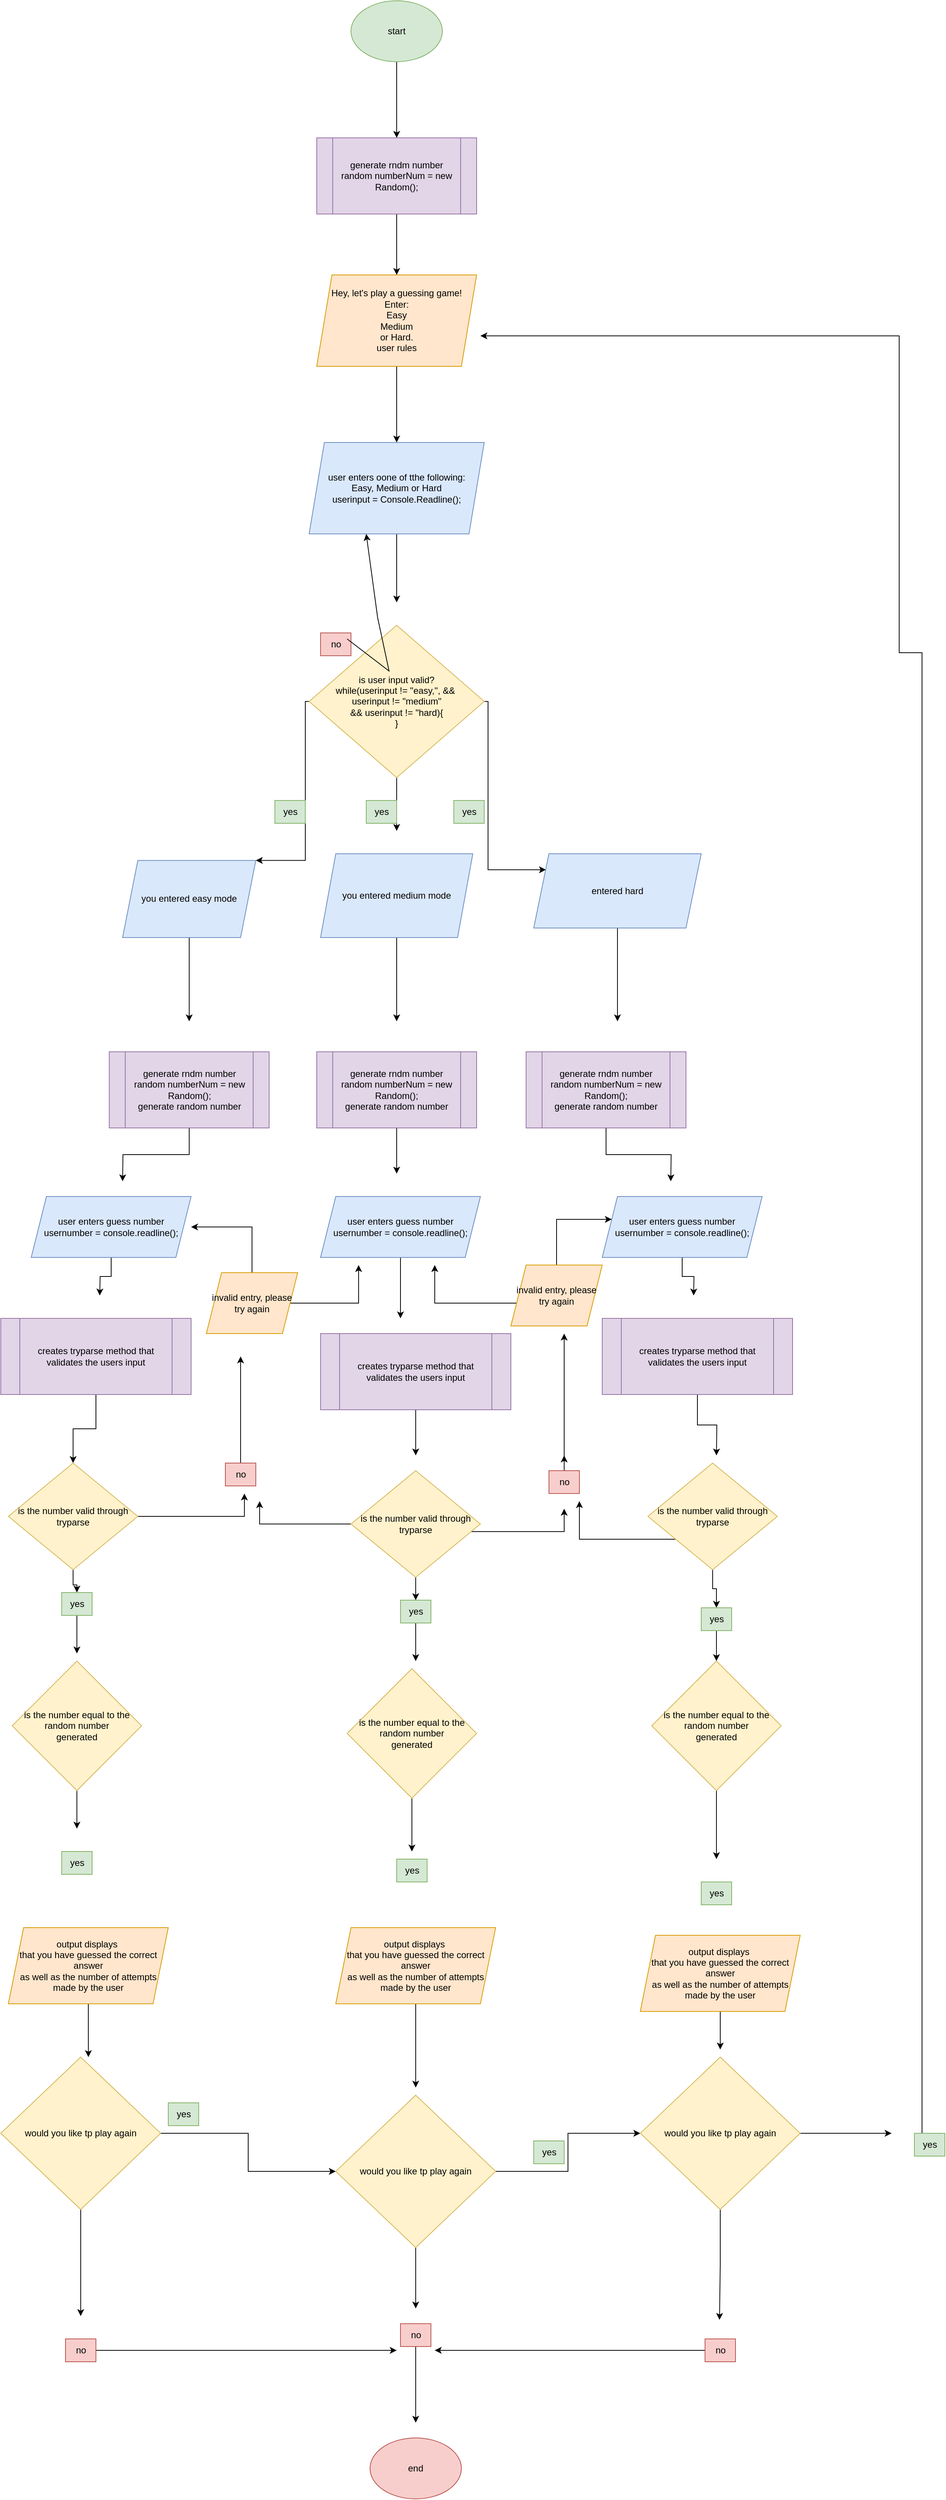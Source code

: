 <mxfile version="20.3.2" type="device"><diagram id="kUV5LCILWzMP7gLImjT4" name="Page-1"><mxGraphModel dx="1879" dy="773" grid="1" gridSize="10" guides="1" tooltips="1" connect="1" arrows="1" fold="1" page="1" pageScale="1" pageWidth="850" pageHeight="1100" math="0" shadow="0"><root><mxCell id="0"/><mxCell id="1" parent="0"/><mxCell id="8AYLfQ9THZThSBs7QjXB-3" value="" style="edgeStyle=orthogonalEdgeStyle;rounded=0;orthogonalLoop=1;jettySize=auto;html=1;" edge="1" parent="1" source="8AYLfQ9THZThSBs7QjXB-1" target="8AYLfQ9THZThSBs7QjXB-2"><mxGeometry relative="1" as="geometry"/></mxCell><mxCell id="8AYLfQ9THZThSBs7QjXB-1" value="start" style="ellipse;whiteSpace=wrap;html=1;fillColor=#d5e8d4;strokeColor=#82b366;" vertex="1" parent="1"><mxGeometry x="360" y="100" width="120" height="80" as="geometry"/></mxCell><mxCell id="8AYLfQ9THZThSBs7QjXB-5" value="" style="edgeStyle=orthogonalEdgeStyle;rounded=0;orthogonalLoop=1;jettySize=auto;html=1;" edge="1" parent="1" source="8AYLfQ9THZThSBs7QjXB-2" target="8AYLfQ9THZThSBs7QjXB-4"><mxGeometry relative="1" as="geometry"/></mxCell><mxCell id="8AYLfQ9THZThSBs7QjXB-2" value="generate rndm number&lt;br&gt;random numberNum = new&lt;br&gt;Random();" style="shape=process;whiteSpace=wrap;html=1;backgroundOutline=1;fillColor=#e1d5e7;strokeColor=#9673a6;" vertex="1" parent="1"><mxGeometry x="315" y="280" width="210" height="100" as="geometry"/></mxCell><mxCell id="8AYLfQ9THZThSBs7QjXB-7" value="" style="edgeStyle=orthogonalEdgeStyle;rounded=0;orthogonalLoop=1;jettySize=auto;html=1;" edge="1" parent="1" source="8AYLfQ9THZThSBs7QjXB-4" target="8AYLfQ9THZThSBs7QjXB-6"><mxGeometry relative="1" as="geometry"/></mxCell><mxCell id="8AYLfQ9THZThSBs7QjXB-4" value="Hey, let's play a guessing game!&lt;br&gt;Enter:&lt;br&gt;Easy&lt;br&gt;Medium&lt;br&gt;or Hard.&lt;br&gt;user rules" style="shape=parallelogram;perimeter=parallelogramPerimeter;whiteSpace=wrap;html=1;fixedSize=1;fillColor=#ffe6cc;strokeColor=#d79b00;" vertex="1" parent="1"><mxGeometry x="315" y="460" width="210" height="120" as="geometry"/></mxCell><mxCell id="8AYLfQ9THZThSBs7QjXB-9" style="edgeStyle=orthogonalEdgeStyle;rounded=0;orthogonalLoop=1;jettySize=auto;html=1;" edge="1" parent="1" source="8AYLfQ9THZThSBs7QjXB-6"><mxGeometry relative="1" as="geometry"><mxPoint x="420" y="890" as="targetPoint"/></mxGeometry></mxCell><mxCell id="8AYLfQ9THZThSBs7QjXB-6" value="user enters oone of tthe following: &lt;br&gt;Easy, Medium or Hard&lt;br&gt;userinput = Console.Readline();" style="shape=parallelogram;perimeter=parallelogramPerimeter;whiteSpace=wrap;html=1;fixedSize=1;fillColor=#dae8fc;strokeColor=#6c8ebf;" vertex="1" parent="1"><mxGeometry x="305" y="680" width="230" height="120" as="geometry"/></mxCell><mxCell id="8AYLfQ9THZThSBs7QjXB-13" style="edgeStyle=orthogonalEdgeStyle;rounded=0;orthogonalLoop=1;jettySize=auto;html=1;entryX=1;entryY=0;entryDx=0;entryDy=0;" edge="1" parent="1" source="8AYLfQ9THZThSBs7QjXB-8" target="8AYLfQ9THZThSBs7QjXB-10"><mxGeometry relative="1" as="geometry"><Array as="points"><mxPoint x="300" y="1020"/><mxPoint x="300" y="1229"/></Array></mxGeometry></mxCell><mxCell id="8AYLfQ9THZThSBs7QjXB-14" style="edgeStyle=orthogonalEdgeStyle;rounded=0;orthogonalLoop=1;jettySize=auto;html=1;entryX=0.073;entryY=0.215;entryDx=0;entryDy=0;entryPerimeter=0;" edge="1" parent="1" source="8AYLfQ9THZThSBs7QjXB-8" target="8AYLfQ9THZThSBs7QjXB-12"><mxGeometry relative="1" as="geometry"><Array as="points"><mxPoint x="540" y="1020"/><mxPoint x="540" y="1241"/></Array></mxGeometry></mxCell><mxCell id="8AYLfQ9THZThSBs7QjXB-15" style="edgeStyle=orthogonalEdgeStyle;rounded=0;orthogonalLoop=1;jettySize=auto;html=1;" edge="1" parent="1" source="8AYLfQ9THZThSBs7QjXB-8"><mxGeometry relative="1" as="geometry"><mxPoint x="420" y="1190" as="targetPoint"/></mxGeometry></mxCell><mxCell id="8AYLfQ9THZThSBs7QjXB-8" value="is user input valid?&lt;br&gt;while(userinput != &quot;easy,&quot;, &amp;amp;&amp;amp;&amp;nbsp;&lt;br&gt;userinput != &quot;medium&quot;&lt;br&gt;&amp;amp;&amp;amp; userinput != &quot;hard){&lt;br&gt;}" style="rhombus;whiteSpace=wrap;html=1;fillColor=#fff2cc;strokeColor=#d6b656;" vertex="1" parent="1"><mxGeometry x="305" y="920" width="230" height="200" as="geometry"/></mxCell><mxCell id="8AYLfQ9THZThSBs7QjXB-26" style="edgeStyle=orthogonalEdgeStyle;rounded=0;orthogonalLoop=1;jettySize=auto;html=1;" edge="1" parent="1" source="8AYLfQ9THZThSBs7QjXB-10"><mxGeometry relative="1" as="geometry"><mxPoint x="147.5" y="1440" as="targetPoint"/></mxGeometry></mxCell><mxCell id="8AYLfQ9THZThSBs7QjXB-10" value="you entered easy mode" style="shape=parallelogram;perimeter=parallelogramPerimeter;whiteSpace=wrap;html=1;fixedSize=1;fillColor=#dae8fc;strokeColor=#6c8ebf;" vertex="1" parent="1"><mxGeometry x="60" y="1228.75" width="175" height="101.25" as="geometry"/></mxCell><mxCell id="8AYLfQ9THZThSBs7QjXB-28" style="edgeStyle=orthogonalEdgeStyle;rounded=0;orthogonalLoop=1;jettySize=auto;html=1;" edge="1" parent="1" source="8AYLfQ9THZThSBs7QjXB-11"><mxGeometry relative="1" as="geometry"><mxPoint x="420" y="1440" as="targetPoint"/></mxGeometry></mxCell><mxCell id="8AYLfQ9THZThSBs7QjXB-11" value="you entered medium mode" style="shape=parallelogram;perimeter=parallelogramPerimeter;whiteSpace=wrap;html=1;fixedSize=1;fillColor=#dae8fc;strokeColor=#6c8ebf;" vertex="1" parent="1"><mxGeometry x="320" y="1220" width="200" height="110" as="geometry"/></mxCell><mxCell id="8AYLfQ9THZThSBs7QjXB-30" style="edgeStyle=orthogonalEdgeStyle;rounded=0;orthogonalLoop=1;jettySize=auto;html=1;" edge="1" parent="1" source="8AYLfQ9THZThSBs7QjXB-12"><mxGeometry relative="1" as="geometry"><mxPoint x="710" y="1440" as="targetPoint"/></mxGeometry></mxCell><mxCell id="8AYLfQ9THZThSBs7QjXB-12" value="entered hard" style="shape=parallelogram;perimeter=parallelogramPerimeter;whiteSpace=wrap;html=1;fixedSize=1;fillColor=#dae8fc;strokeColor=#6c8ebf;" vertex="1" parent="1"><mxGeometry x="600" y="1220" width="220" height="97.5" as="geometry"/></mxCell><mxCell id="8AYLfQ9THZThSBs7QjXB-16" value="yes" style="text;html=1;align=center;verticalAlign=middle;resizable=0;points=[];autosize=1;strokeColor=#82b366;fillColor=#d5e8d4;" vertex="1" parent="1"><mxGeometry x="260" y="1150" width="40" height="30" as="geometry"/></mxCell><mxCell id="8AYLfQ9THZThSBs7QjXB-18" value="yes" style="text;html=1;align=center;verticalAlign=middle;resizable=0;points=[];autosize=1;strokeColor=#82b366;fillColor=#d5e8d4;" vertex="1" parent="1"><mxGeometry x="380" y="1150" width="40" height="30" as="geometry"/></mxCell><mxCell id="8AYLfQ9THZThSBs7QjXB-22" value="yes" style="text;html=1;align=center;verticalAlign=middle;resizable=0;points=[];autosize=1;strokeColor=#82b366;fillColor=#d5e8d4;" vertex="1" parent="1"><mxGeometry x="495" y="1150" width="40" height="30" as="geometry"/></mxCell><mxCell id="8AYLfQ9THZThSBs7QjXB-23" value="no" style="text;html=1;align=center;verticalAlign=middle;resizable=0;points=[];autosize=1;strokeColor=#b85450;fillColor=#f8cecc;" vertex="1" parent="1"><mxGeometry x="320" y="930" width="40" height="30" as="geometry"/></mxCell><mxCell id="8AYLfQ9THZThSBs7QjXB-24" value="" style="endArrow=classic;html=1;rounded=0;exitX=0.875;exitY=0.267;exitDx=0;exitDy=0;exitPerimeter=0;" edge="1" parent="1" source="8AYLfQ9THZThSBs7QjXB-23"><mxGeometry width="50" height="50" relative="1" as="geometry"><mxPoint x="380" y="920" as="sourcePoint"/><mxPoint x="380" y="800" as="targetPoint"/><Array as="points"><mxPoint x="410" y="980"/><mxPoint x="395" y="910"/></Array></mxGeometry></mxCell><mxCell id="8AYLfQ9THZThSBs7QjXB-32" style="edgeStyle=orthogonalEdgeStyle;rounded=0;orthogonalLoop=1;jettySize=auto;html=1;" edge="1" parent="1" source="8AYLfQ9THZThSBs7QjXB-25"><mxGeometry relative="1" as="geometry"><mxPoint x="60" y="1650" as="targetPoint"/></mxGeometry></mxCell><mxCell id="8AYLfQ9THZThSBs7QjXB-25" value="generate rndm number&lt;br&gt;random numberNum = new&lt;br&gt;Random();&lt;br&gt;generate random number" style="shape=process;whiteSpace=wrap;html=1;backgroundOutline=1;fillColor=#e1d5e7;strokeColor=#9673a6;" vertex="1" parent="1"><mxGeometry x="42.5" y="1480" width="210" height="100" as="geometry"/></mxCell><mxCell id="8AYLfQ9THZThSBs7QjXB-34" style="edgeStyle=orthogonalEdgeStyle;rounded=0;orthogonalLoop=1;jettySize=auto;html=1;" edge="1" parent="1" source="8AYLfQ9THZThSBs7QjXB-27"><mxGeometry relative="1" as="geometry"><mxPoint x="420" y="1640" as="targetPoint"/></mxGeometry></mxCell><mxCell id="8AYLfQ9THZThSBs7QjXB-27" value="generate rndm number&lt;br&gt;random numberNum = new&lt;br&gt;Random();&lt;br&gt;generate random number" style="shape=process;whiteSpace=wrap;html=1;backgroundOutline=1;fillColor=#e1d5e7;strokeColor=#9673a6;" vertex="1" parent="1"><mxGeometry x="315" y="1480" width="210" height="100" as="geometry"/></mxCell><mxCell id="8AYLfQ9THZThSBs7QjXB-36" style="edgeStyle=orthogonalEdgeStyle;rounded=0;orthogonalLoop=1;jettySize=auto;html=1;" edge="1" parent="1" source="8AYLfQ9THZThSBs7QjXB-29"><mxGeometry relative="1" as="geometry"><mxPoint x="780" y="1650" as="targetPoint"/></mxGeometry></mxCell><mxCell id="8AYLfQ9THZThSBs7QjXB-29" value="generate rndm number&lt;br&gt;random numberNum = new&lt;br&gt;Random();&lt;br&gt;generate random number" style="shape=process;whiteSpace=wrap;html=1;backgroundOutline=1;fillColor=#e1d5e7;strokeColor=#9673a6;" vertex="1" parent="1"><mxGeometry x="590" y="1480" width="210" height="100" as="geometry"/></mxCell><mxCell id="8AYLfQ9THZThSBs7QjXB-38" style="edgeStyle=orthogonalEdgeStyle;rounded=0;orthogonalLoop=1;jettySize=auto;html=1;" edge="1" parent="1" source="8AYLfQ9THZThSBs7QjXB-31"><mxGeometry relative="1" as="geometry"><mxPoint x="30" y="1800" as="targetPoint"/></mxGeometry></mxCell><mxCell id="8AYLfQ9THZThSBs7QjXB-31" value="user enters guess number&lt;br&gt;usernumber = console.readline();" style="shape=parallelogram;perimeter=parallelogramPerimeter;whiteSpace=wrap;html=1;fixedSize=1;fillColor=#dae8fc;strokeColor=#6c8ebf;" vertex="1" parent="1"><mxGeometry x="-60" y="1670" width="210" height="80" as="geometry"/></mxCell><mxCell id="8AYLfQ9THZThSBs7QjXB-40" style="edgeStyle=orthogonalEdgeStyle;rounded=0;orthogonalLoop=1;jettySize=auto;html=1;" edge="1" parent="1" source="8AYLfQ9THZThSBs7QjXB-33"><mxGeometry relative="1" as="geometry"><mxPoint x="425" y="1830" as="targetPoint"/></mxGeometry></mxCell><mxCell id="8AYLfQ9THZThSBs7QjXB-33" value="user enters guess number&lt;br&gt;usernumber = console.readline();" style="shape=parallelogram;perimeter=parallelogramPerimeter;whiteSpace=wrap;html=1;fixedSize=1;fillColor=#dae8fc;strokeColor=#6c8ebf;" vertex="1" parent="1"><mxGeometry x="320" y="1670" width="210" height="80" as="geometry"/></mxCell><mxCell id="8AYLfQ9THZThSBs7QjXB-42" style="edgeStyle=orthogonalEdgeStyle;rounded=0;orthogonalLoop=1;jettySize=auto;html=1;" edge="1" parent="1" source="8AYLfQ9THZThSBs7QjXB-35"><mxGeometry relative="1" as="geometry"><mxPoint x="810" y="1800" as="targetPoint"/></mxGeometry></mxCell><mxCell id="8AYLfQ9THZThSBs7QjXB-35" value="user enters guess number&lt;br&gt;usernumber = console.readline();" style="shape=parallelogram;perimeter=parallelogramPerimeter;whiteSpace=wrap;html=1;fixedSize=1;fillColor=#dae8fc;strokeColor=#6c8ebf;" vertex="1" parent="1"><mxGeometry x="690" y="1670" width="210" height="80" as="geometry"/></mxCell><mxCell id="8AYLfQ9THZThSBs7QjXB-46" style="edgeStyle=orthogonalEdgeStyle;rounded=0;orthogonalLoop=1;jettySize=auto;html=1;" edge="1" parent="1" source="8AYLfQ9THZThSBs7QjXB-37" target="8AYLfQ9THZThSBs7QjXB-43"><mxGeometry relative="1" as="geometry"/></mxCell><mxCell id="8AYLfQ9THZThSBs7QjXB-37" value="creates tryparse method that validates the users input" style="shape=process;whiteSpace=wrap;html=1;backgroundOutline=1;fillColor=#e1d5e7;strokeColor=#9673a6;" vertex="1" parent="1"><mxGeometry x="-100" y="1830" width="250" height="100" as="geometry"/></mxCell><mxCell id="8AYLfQ9THZThSBs7QjXB-47" style="edgeStyle=orthogonalEdgeStyle;rounded=0;orthogonalLoop=1;jettySize=auto;html=1;" edge="1" parent="1" source="8AYLfQ9THZThSBs7QjXB-39"><mxGeometry relative="1" as="geometry"><mxPoint x="445" y="2010" as="targetPoint"/></mxGeometry></mxCell><mxCell id="8AYLfQ9THZThSBs7QjXB-39" value="creates tryparse method that validates the users input" style="shape=process;whiteSpace=wrap;html=1;backgroundOutline=1;fillColor=#e1d5e7;strokeColor=#9673a6;" vertex="1" parent="1"><mxGeometry x="320" y="1850" width="250" height="100" as="geometry"/></mxCell><mxCell id="8AYLfQ9THZThSBs7QjXB-48" style="edgeStyle=orthogonalEdgeStyle;rounded=0;orthogonalLoop=1;jettySize=auto;html=1;" edge="1" parent="1" source="8AYLfQ9THZThSBs7QjXB-41"><mxGeometry relative="1" as="geometry"><mxPoint x="840" y="2010" as="targetPoint"/></mxGeometry></mxCell><mxCell id="8AYLfQ9THZThSBs7QjXB-41" value="creates tryparse method that validates the users input" style="shape=process;whiteSpace=wrap;html=1;backgroundOutline=1;fillColor=#e1d5e7;strokeColor=#9673a6;" vertex="1" parent="1"><mxGeometry x="690" y="1830" width="250" height="100" as="geometry"/></mxCell><mxCell id="8AYLfQ9THZThSBs7QjXB-53" value="" style="edgeStyle=orthogonalEdgeStyle;rounded=0;orthogonalLoop=1;jettySize=auto;html=1;" edge="1" parent="1" source="8AYLfQ9THZThSBs7QjXB-43" target="8AYLfQ9THZThSBs7QjXB-50"><mxGeometry relative="1" as="geometry"/></mxCell><mxCell id="8AYLfQ9THZThSBs7QjXB-58" style="edgeStyle=orthogonalEdgeStyle;rounded=0;orthogonalLoop=1;jettySize=auto;html=1;" edge="1" parent="1" source="8AYLfQ9THZThSBs7QjXB-43"><mxGeometry relative="1" as="geometry"><mxPoint x="220" y="2060" as="targetPoint"/><Array as="points"><mxPoint x="220" y="2090"/></Array></mxGeometry></mxCell><mxCell id="8AYLfQ9THZThSBs7QjXB-43" value="is the number valid through tryparse" style="rhombus;whiteSpace=wrap;html=1;fillColor=#fff2cc;strokeColor=#d6b656;" vertex="1" parent="1"><mxGeometry x="-90" y="2020" width="170" height="140" as="geometry"/></mxCell><mxCell id="8AYLfQ9THZThSBs7QjXB-54" value="" style="edgeStyle=orthogonalEdgeStyle;rounded=0;orthogonalLoop=1;jettySize=auto;html=1;" edge="1" parent="1" source="8AYLfQ9THZThSBs7QjXB-44" target="8AYLfQ9THZThSBs7QjXB-51"><mxGeometry relative="1" as="geometry"/></mxCell><mxCell id="8AYLfQ9THZThSBs7QjXB-60" style="edgeStyle=orthogonalEdgeStyle;rounded=0;orthogonalLoop=1;jettySize=auto;html=1;" edge="1" parent="1" source="8AYLfQ9THZThSBs7QjXB-44"><mxGeometry relative="1" as="geometry"><mxPoint x="240" y="2070" as="targetPoint"/><Array as="points"><mxPoint x="240" y="2100"/></Array></mxGeometry></mxCell><mxCell id="8AYLfQ9THZThSBs7QjXB-61" style="edgeStyle=orthogonalEdgeStyle;rounded=0;orthogonalLoop=1;jettySize=auto;html=1;" edge="1" parent="1" source="8AYLfQ9THZThSBs7QjXB-44"><mxGeometry relative="1" as="geometry"><mxPoint x="640" y="2080" as="targetPoint"/><Array as="points"><mxPoint x="640" y="2110"/></Array></mxGeometry></mxCell><mxCell id="8AYLfQ9THZThSBs7QjXB-44" value="is the number valid through tryparse" style="rhombus;whiteSpace=wrap;html=1;fillColor=#fff2cc;strokeColor=#d6b656;" vertex="1" parent="1"><mxGeometry x="360" y="2030" width="170" height="140" as="geometry"/></mxCell><mxCell id="8AYLfQ9THZThSBs7QjXB-55" value="" style="edgeStyle=orthogonalEdgeStyle;rounded=0;orthogonalLoop=1;jettySize=auto;html=1;" edge="1" parent="1" source="8AYLfQ9THZThSBs7QjXB-45" target="8AYLfQ9THZThSBs7QjXB-52"><mxGeometry relative="1" as="geometry"/></mxCell><mxCell id="8AYLfQ9THZThSBs7QjXB-59" style="edgeStyle=orthogonalEdgeStyle;rounded=0;orthogonalLoop=1;jettySize=auto;html=1;" edge="1" parent="1" source="8AYLfQ9THZThSBs7QjXB-45"><mxGeometry relative="1" as="geometry"><mxPoint x="660" y="2070" as="targetPoint"/><Array as="points"><mxPoint x="660" y="2120"/></Array></mxGeometry></mxCell><mxCell id="8AYLfQ9THZThSBs7QjXB-45" value="is the number valid through tryparse" style="rhombus;whiteSpace=wrap;html=1;fillColor=#fff2cc;strokeColor=#d6b656;" vertex="1" parent="1"><mxGeometry x="750" y="2020" width="170" height="140" as="geometry"/></mxCell><mxCell id="8AYLfQ9THZThSBs7QjXB-80" style="edgeStyle=orthogonalEdgeStyle;rounded=0;orthogonalLoop=1;jettySize=auto;html=1;" edge="1" parent="1" source="8AYLfQ9THZThSBs7QjXB-50"><mxGeometry relative="1" as="geometry"><mxPoint y="2270" as="targetPoint"/></mxGeometry></mxCell><mxCell id="8AYLfQ9THZThSBs7QjXB-50" value="yes" style="text;html=1;align=center;verticalAlign=middle;resizable=0;points=[];autosize=1;strokeColor=#82b366;fillColor=#d5e8d4;" vertex="1" parent="1"><mxGeometry x="-20" y="2190" width="40" height="30" as="geometry"/></mxCell><mxCell id="8AYLfQ9THZThSBs7QjXB-79" style="edgeStyle=orthogonalEdgeStyle;rounded=0;orthogonalLoop=1;jettySize=auto;html=1;" edge="1" parent="1" source="8AYLfQ9THZThSBs7QjXB-51"><mxGeometry relative="1" as="geometry"><mxPoint x="445" y="2280" as="targetPoint"/></mxGeometry></mxCell><mxCell id="8AYLfQ9THZThSBs7QjXB-51" value="yes" style="text;html=1;align=center;verticalAlign=middle;resizable=0;points=[];autosize=1;strokeColor=#82b366;fillColor=#d5e8d4;" vertex="1" parent="1"><mxGeometry x="425" y="2200" width="40" height="30" as="geometry"/></mxCell><mxCell id="8AYLfQ9THZThSBs7QjXB-81" style="edgeStyle=orthogonalEdgeStyle;rounded=0;orthogonalLoop=1;jettySize=auto;html=1;entryX=0.5;entryY=0;entryDx=0;entryDy=0;" edge="1" parent="1" source="8AYLfQ9THZThSBs7QjXB-52" target="8AYLfQ9THZThSBs7QjXB-78"><mxGeometry relative="1" as="geometry"/></mxCell><mxCell id="8AYLfQ9THZThSBs7QjXB-52" value="yes" style="text;html=1;align=center;verticalAlign=middle;resizable=0;points=[];autosize=1;strokeColor=#82b366;fillColor=#d5e8d4;" vertex="1" parent="1"><mxGeometry x="820" y="2210" width="40" height="30" as="geometry"/></mxCell><mxCell id="8AYLfQ9THZThSBs7QjXB-70" style="edgeStyle=orthogonalEdgeStyle;rounded=0;orthogonalLoop=1;jettySize=auto;html=1;" edge="1" parent="1" source="8AYLfQ9THZThSBs7QjXB-56"><mxGeometry relative="1" as="geometry"><mxPoint x="215" y="1880" as="targetPoint"/></mxGeometry></mxCell><mxCell id="8AYLfQ9THZThSBs7QjXB-56" value="no" style="text;html=1;align=center;verticalAlign=middle;resizable=0;points=[];autosize=1;strokeColor=#b85450;fillColor=#f8cecc;" vertex="1" parent="1"><mxGeometry x="195" y="2020" width="40" height="30" as="geometry"/></mxCell><mxCell id="8AYLfQ9THZThSBs7QjXB-63" style="edgeStyle=orthogonalEdgeStyle;rounded=0;orthogonalLoop=1;jettySize=auto;html=1;" edge="1" parent="1" source="8AYLfQ9THZThSBs7QjXB-57"><mxGeometry relative="1" as="geometry"><mxPoint x="640" y="2010" as="targetPoint"/></mxGeometry></mxCell><mxCell id="8AYLfQ9THZThSBs7QjXB-68" style="edgeStyle=orthogonalEdgeStyle;rounded=0;orthogonalLoop=1;jettySize=auto;html=1;" edge="1" parent="1" source="8AYLfQ9THZThSBs7QjXB-57"><mxGeometry relative="1" as="geometry"><mxPoint x="640" y="1850" as="targetPoint"/></mxGeometry></mxCell><mxCell id="8AYLfQ9THZThSBs7QjXB-57" value="no" style="text;html=1;align=center;verticalAlign=middle;resizable=0;points=[];autosize=1;strokeColor=#b85450;fillColor=#f8cecc;" vertex="1" parent="1"><mxGeometry x="620" y="2030" width="40" height="30" as="geometry"/></mxCell><mxCell id="8AYLfQ9THZThSBs7QjXB-71" style="edgeStyle=orthogonalEdgeStyle;rounded=0;orthogonalLoop=1;jettySize=auto;html=1;entryX=1;entryY=0.5;entryDx=0;entryDy=0;entryPerimeter=0;" edge="1" parent="1" source="8AYLfQ9THZThSBs7QjXB-65" target="8AYLfQ9THZThSBs7QjXB-31"><mxGeometry relative="1" as="geometry"><mxPoint x="230" y="1710" as="targetPoint"/><Array as="points"><mxPoint x="230" y="1710"/></Array></mxGeometry></mxCell><mxCell id="8AYLfQ9THZThSBs7QjXB-73" style="edgeStyle=orthogonalEdgeStyle;rounded=0;orthogonalLoop=1;jettySize=auto;html=1;" edge="1" parent="1" source="8AYLfQ9THZThSBs7QjXB-65"><mxGeometry relative="1" as="geometry"><mxPoint x="370" y="1760" as="targetPoint"/><Array as="points"><mxPoint x="370" y="1810"/></Array></mxGeometry></mxCell><mxCell id="8AYLfQ9THZThSBs7QjXB-65" value="invalid entry, please try again" style="shape=parallelogram;perimeter=parallelogramPerimeter;whiteSpace=wrap;html=1;fixedSize=1;fillColor=#ffe6cc;strokeColor=#d79b00;" vertex="1" parent="1"><mxGeometry x="170" y="1770" width="120" height="80" as="geometry"/></mxCell><mxCell id="8AYLfQ9THZThSBs7QjXB-74" style="edgeStyle=orthogonalEdgeStyle;rounded=0;orthogonalLoop=1;jettySize=auto;html=1;" edge="1" parent="1" source="8AYLfQ9THZThSBs7QjXB-67"><mxGeometry relative="1" as="geometry"><mxPoint x="470" y="1760" as="targetPoint"/><Array as="points"><mxPoint x="470" y="1810"/></Array></mxGeometry></mxCell><mxCell id="8AYLfQ9THZThSBs7QjXB-75" style="edgeStyle=orthogonalEdgeStyle;rounded=0;orthogonalLoop=1;jettySize=auto;html=1;" edge="1" parent="1" source="8AYLfQ9THZThSBs7QjXB-67" target="8AYLfQ9THZThSBs7QjXB-35"><mxGeometry relative="1" as="geometry"><mxPoint x="630" y="1700" as="targetPoint"/><Array as="points"><mxPoint x="630" y="1700"/></Array></mxGeometry></mxCell><mxCell id="8AYLfQ9THZThSBs7QjXB-67" value="invalid entry, please try again" style="shape=parallelogram;perimeter=parallelogramPerimeter;whiteSpace=wrap;html=1;fixedSize=1;fillColor=#ffe6cc;strokeColor=#d79b00;" vertex="1" parent="1"><mxGeometry x="570" y="1760" width="120" height="80" as="geometry"/></mxCell><mxCell id="8AYLfQ9THZThSBs7QjXB-92" style="edgeStyle=orthogonalEdgeStyle;rounded=0;orthogonalLoop=1;jettySize=auto;html=1;" edge="1" parent="1" source="8AYLfQ9THZThSBs7QjXB-76"><mxGeometry relative="1" as="geometry"><mxPoint y="2500" as="targetPoint"/></mxGeometry></mxCell><mxCell id="8AYLfQ9THZThSBs7QjXB-76" value="is the number equal to the random number&lt;br&gt;generated" style="rhombus;whiteSpace=wrap;html=1;fillColor=#fff2cc;strokeColor=#d6b656;" vertex="1" parent="1"><mxGeometry x="-85" y="2280" width="170" height="170" as="geometry"/></mxCell><mxCell id="8AYLfQ9THZThSBs7QjXB-91" style="edgeStyle=orthogonalEdgeStyle;rounded=0;orthogonalLoop=1;jettySize=auto;html=1;" edge="1" parent="1" source="8AYLfQ9THZThSBs7QjXB-77"><mxGeometry relative="1" as="geometry"><mxPoint x="440" y="2530" as="targetPoint"/></mxGeometry></mxCell><mxCell id="8AYLfQ9THZThSBs7QjXB-77" value="is the number equal to the random number&lt;br&gt;generated" style="rhombus;whiteSpace=wrap;html=1;fillColor=#fff2cc;strokeColor=#d6b656;" vertex="1" parent="1"><mxGeometry x="355" y="2290" width="170" height="170" as="geometry"/></mxCell><mxCell id="8AYLfQ9THZThSBs7QjXB-93" style="edgeStyle=orthogonalEdgeStyle;rounded=0;orthogonalLoop=1;jettySize=auto;html=1;" edge="1" parent="1" source="8AYLfQ9THZThSBs7QjXB-78"><mxGeometry relative="1" as="geometry"><mxPoint x="840" y="2540" as="targetPoint"/></mxGeometry></mxCell><mxCell id="8AYLfQ9THZThSBs7QjXB-78" value="is the number equal to the random number&lt;br&gt;generated" style="rhombus;whiteSpace=wrap;html=1;fillColor=#fff2cc;strokeColor=#d6b656;" vertex="1" parent="1"><mxGeometry x="755" y="2280" width="170" height="170" as="geometry"/></mxCell><mxCell id="8AYLfQ9THZThSBs7QjXB-102" style="edgeStyle=orthogonalEdgeStyle;rounded=0;orthogonalLoop=1;jettySize=auto;html=1;" edge="1" parent="1" source="8AYLfQ9THZThSBs7QjXB-82"><mxGeometry relative="1" as="geometry"><mxPoint x="5" y="3140" as="targetPoint"/></mxGeometry></mxCell><mxCell id="8AYLfQ9THZThSBs7QjXB-129" style="edgeStyle=orthogonalEdgeStyle;rounded=0;orthogonalLoop=1;jettySize=auto;html=1;" edge="1" parent="1" source="8AYLfQ9THZThSBs7QjXB-82" target="8AYLfQ9THZThSBs7QjXB-83"><mxGeometry relative="1" as="geometry"/></mxCell><mxCell id="8AYLfQ9THZThSBs7QjXB-82" value="would you like tp play again" style="rhombus;whiteSpace=wrap;html=1;fillColor=#fff2cc;strokeColor=#d6b656;" vertex="1" parent="1"><mxGeometry x="-100" y="2800" width="210" height="200" as="geometry"/></mxCell><mxCell id="8AYLfQ9THZThSBs7QjXB-104" style="edgeStyle=orthogonalEdgeStyle;rounded=0;orthogonalLoop=1;jettySize=auto;html=1;" edge="1" parent="1" source="8AYLfQ9THZThSBs7QjXB-83"><mxGeometry relative="1" as="geometry"><mxPoint x="445" y="3130" as="targetPoint"/></mxGeometry></mxCell><mxCell id="8AYLfQ9THZThSBs7QjXB-131" style="edgeStyle=orthogonalEdgeStyle;rounded=0;orthogonalLoop=1;jettySize=auto;html=1;" edge="1" parent="1" source="8AYLfQ9THZThSBs7QjXB-83" target="8AYLfQ9THZThSBs7QjXB-84"><mxGeometry relative="1" as="geometry"/></mxCell><mxCell id="8AYLfQ9THZThSBs7QjXB-83" value="would you like tp play again" style="rhombus;whiteSpace=wrap;html=1;fillColor=#fff2cc;strokeColor=#d6b656;" vertex="1" parent="1"><mxGeometry x="340" y="2850" width="210" height="200" as="geometry"/></mxCell><mxCell id="8AYLfQ9THZThSBs7QjXB-127" style="edgeStyle=orthogonalEdgeStyle;rounded=0;orthogonalLoop=1;jettySize=auto;html=1;entryX=0.1;entryY=-0.167;entryDx=0;entryDy=0;entryPerimeter=0;" edge="1" parent="1" source="8AYLfQ9THZThSBs7QjXB-84"><mxGeometry relative="1" as="geometry"><mxPoint x="844" y="3144.99" as="targetPoint"/></mxGeometry></mxCell><mxCell id="8AYLfQ9THZThSBs7QjXB-132" style="edgeStyle=orthogonalEdgeStyle;rounded=0;orthogonalLoop=1;jettySize=auto;html=1;" edge="1" parent="1" source="8AYLfQ9THZThSBs7QjXB-84"><mxGeometry relative="1" as="geometry"><mxPoint x="1070" y="2900" as="targetPoint"/></mxGeometry></mxCell><mxCell id="8AYLfQ9THZThSBs7QjXB-84" value="would you like tp play again" style="rhombus;whiteSpace=wrap;html=1;fillColor=#fff2cc;strokeColor=#d6b656;" vertex="1" parent="1"><mxGeometry x="740" y="2800" width="210" height="200" as="geometry"/></mxCell><mxCell id="8AYLfQ9THZThSBs7QjXB-85" value="yes" style="text;html=1;align=center;verticalAlign=middle;resizable=0;points=[];autosize=1;strokeColor=#82b366;fillColor=#d5e8d4;" vertex="1" parent="1"><mxGeometry x="-20" y="2530" width="40" height="30" as="geometry"/></mxCell><mxCell id="8AYLfQ9THZThSBs7QjXB-86" value="yes" style="text;html=1;align=center;verticalAlign=middle;resizable=0;points=[];autosize=1;strokeColor=#82b366;fillColor=#d5e8d4;" vertex="1" parent="1"><mxGeometry x="420" y="2540" width="40" height="30" as="geometry"/></mxCell><mxCell id="8AYLfQ9THZThSBs7QjXB-87" value="yes" style="text;html=1;align=center;verticalAlign=middle;resizable=0;points=[];autosize=1;strokeColor=#82b366;fillColor=#d5e8d4;" vertex="1" parent="1"><mxGeometry x="820" y="2570" width="40" height="30" as="geometry"/></mxCell><mxCell id="8AYLfQ9THZThSBs7QjXB-97" style="edgeStyle=orthogonalEdgeStyle;rounded=0;orthogonalLoop=1;jettySize=auto;html=1;entryX=0.548;entryY=0;entryDx=0;entryDy=0;entryPerimeter=0;" edge="1" parent="1" source="8AYLfQ9THZThSBs7QjXB-88" target="8AYLfQ9THZThSBs7QjXB-82"><mxGeometry relative="1" as="geometry"/></mxCell><mxCell id="8AYLfQ9THZThSBs7QjXB-88" value="output displays&amp;nbsp;&lt;br&gt;that you have guessed the correct answer&lt;br&gt;as well as the number of attempts made by the user" style="shape=parallelogram;perimeter=parallelogramPerimeter;whiteSpace=wrap;html=1;fixedSize=1;fillColor=#ffe6cc;strokeColor=#d79b00;" vertex="1" parent="1"><mxGeometry x="-90" y="2630" width="210" height="100" as="geometry"/></mxCell><mxCell id="8AYLfQ9THZThSBs7QjXB-96" style="edgeStyle=orthogonalEdgeStyle;rounded=0;orthogonalLoop=1;jettySize=auto;html=1;" edge="1" parent="1" source="8AYLfQ9THZThSBs7QjXB-89"><mxGeometry relative="1" as="geometry"><mxPoint x="445" y="2840" as="targetPoint"/></mxGeometry></mxCell><mxCell id="8AYLfQ9THZThSBs7QjXB-89" value="output displays&amp;nbsp;&lt;br&gt;that you have guessed the correct answer&lt;br&gt;as well as the number of attempts made by the user" style="shape=parallelogram;perimeter=parallelogramPerimeter;whiteSpace=wrap;html=1;fixedSize=1;fillColor=#ffe6cc;strokeColor=#d79b00;" vertex="1" parent="1"><mxGeometry x="340" y="2630" width="210" height="100" as="geometry"/></mxCell><mxCell id="8AYLfQ9THZThSBs7QjXB-98" style="edgeStyle=orthogonalEdgeStyle;rounded=0;orthogonalLoop=1;jettySize=auto;html=1;" edge="1" parent="1" source="8AYLfQ9THZThSBs7QjXB-90"><mxGeometry relative="1" as="geometry"><mxPoint x="845" y="2790" as="targetPoint"/></mxGeometry></mxCell><mxCell id="8AYLfQ9THZThSBs7QjXB-90" value="output displays&amp;nbsp;&lt;br&gt;that you have guessed the correct answer&lt;br&gt;as well as the number of attempts made by the user" style="shape=parallelogram;perimeter=parallelogramPerimeter;whiteSpace=wrap;html=1;fixedSize=1;fillColor=#ffe6cc;strokeColor=#d79b00;" vertex="1" parent="1"><mxGeometry x="740" y="2640" width="210" height="100" as="geometry"/></mxCell><mxCell id="8AYLfQ9THZThSBs7QjXB-128" value="yes" style="text;html=1;align=center;verticalAlign=middle;resizable=0;points=[];autosize=1;strokeColor=#82b366;fillColor=#d5e8d4;" vertex="1" parent="1"><mxGeometry x="120" y="2860" width="40" height="30" as="geometry"/></mxCell><mxCell id="8AYLfQ9THZThSBs7QjXB-130" value="yes" style="text;html=1;align=center;verticalAlign=middle;resizable=0;points=[];autosize=1;strokeColor=#82b366;fillColor=#d5e8d4;" vertex="1" parent="1"><mxGeometry x="600" y="2910" width="40" height="30" as="geometry"/></mxCell><mxCell id="8AYLfQ9THZThSBs7QjXB-134" style="edgeStyle=orthogonalEdgeStyle;rounded=0;orthogonalLoop=1;jettySize=auto;html=1;" edge="1" parent="1" source="8AYLfQ9THZThSBs7QjXB-133"><mxGeometry relative="1" as="geometry"><mxPoint x="530" y="540" as="targetPoint"/><Array as="points"><mxPoint x="1110" y="956"/><mxPoint x="1080" y="956"/></Array></mxGeometry></mxCell><mxCell id="8AYLfQ9THZThSBs7QjXB-133" value="yes" style="text;html=1;align=center;verticalAlign=middle;resizable=0;points=[];autosize=1;strokeColor=#82b366;fillColor=#d5e8d4;" vertex="1" parent="1"><mxGeometry x="1100" y="2900" width="40" height="30" as="geometry"/></mxCell><mxCell id="8AYLfQ9THZThSBs7QjXB-138" style="edgeStyle=orthogonalEdgeStyle;rounded=0;orthogonalLoop=1;jettySize=auto;html=1;" edge="1" parent="1" source="8AYLfQ9THZThSBs7QjXB-135"><mxGeometry relative="1" as="geometry"><mxPoint x="420" y="3185" as="targetPoint"/></mxGeometry></mxCell><mxCell id="8AYLfQ9THZThSBs7QjXB-135" value="no" style="text;html=1;align=center;verticalAlign=middle;resizable=0;points=[];autosize=1;strokeColor=#b85450;fillColor=#f8cecc;" vertex="1" parent="1"><mxGeometry x="-15" y="3170" width="40" height="30" as="geometry"/></mxCell><mxCell id="8AYLfQ9THZThSBs7QjXB-141" style="edgeStyle=orthogonalEdgeStyle;rounded=0;orthogonalLoop=1;jettySize=auto;html=1;" edge="1" parent="1" source="8AYLfQ9THZThSBs7QjXB-136"><mxGeometry relative="1" as="geometry"><mxPoint x="445" y="3280" as="targetPoint"/></mxGeometry></mxCell><mxCell id="8AYLfQ9THZThSBs7QjXB-136" value="no" style="text;html=1;align=center;verticalAlign=middle;resizable=0;points=[];autosize=1;strokeColor=#b85450;fillColor=#f8cecc;" vertex="1" parent="1"><mxGeometry x="425" y="3150" width="40" height="30" as="geometry"/></mxCell><mxCell id="8AYLfQ9THZThSBs7QjXB-139" style="edgeStyle=orthogonalEdgeStyle;rounded=0;orthogonalLoop=1;jettySize=auto;html=1;" edge="1" parent="1" source="8AYLfQ9THZThSBs7QjXB-137"><mxGeometry relative="1" as="geometry"><mxPoint x="470" y="3185" as="targetPoint"/></mxGeometry></mxCell><mxCell id="8AYLfQ9THZThSBs7QjXB-137" value="no" style="text;html=1;align=center;verticalAlign=middle;resizable=0;points=[];autosize=1;strokeColor=#b85450;fillColor=#f8cecc;" vertex="1" parent="1"><mxGeometry x="825" y="3170" width="40" height="30" as="geometry"/></mxCell><mxCell id="8AYLfQ9THZThSBs7QjXB-140" value="end" style="ellipse;whiteSpace=wrap;html=1;fillColor=#f8cecc;strokeColor=#b85450;" vertex="1" parent="1"><mxGeometry x="385" y="3300" width="120" height="80" as="geometry"/></mxCell></root></mxGraphModel></diagram></mxfile>